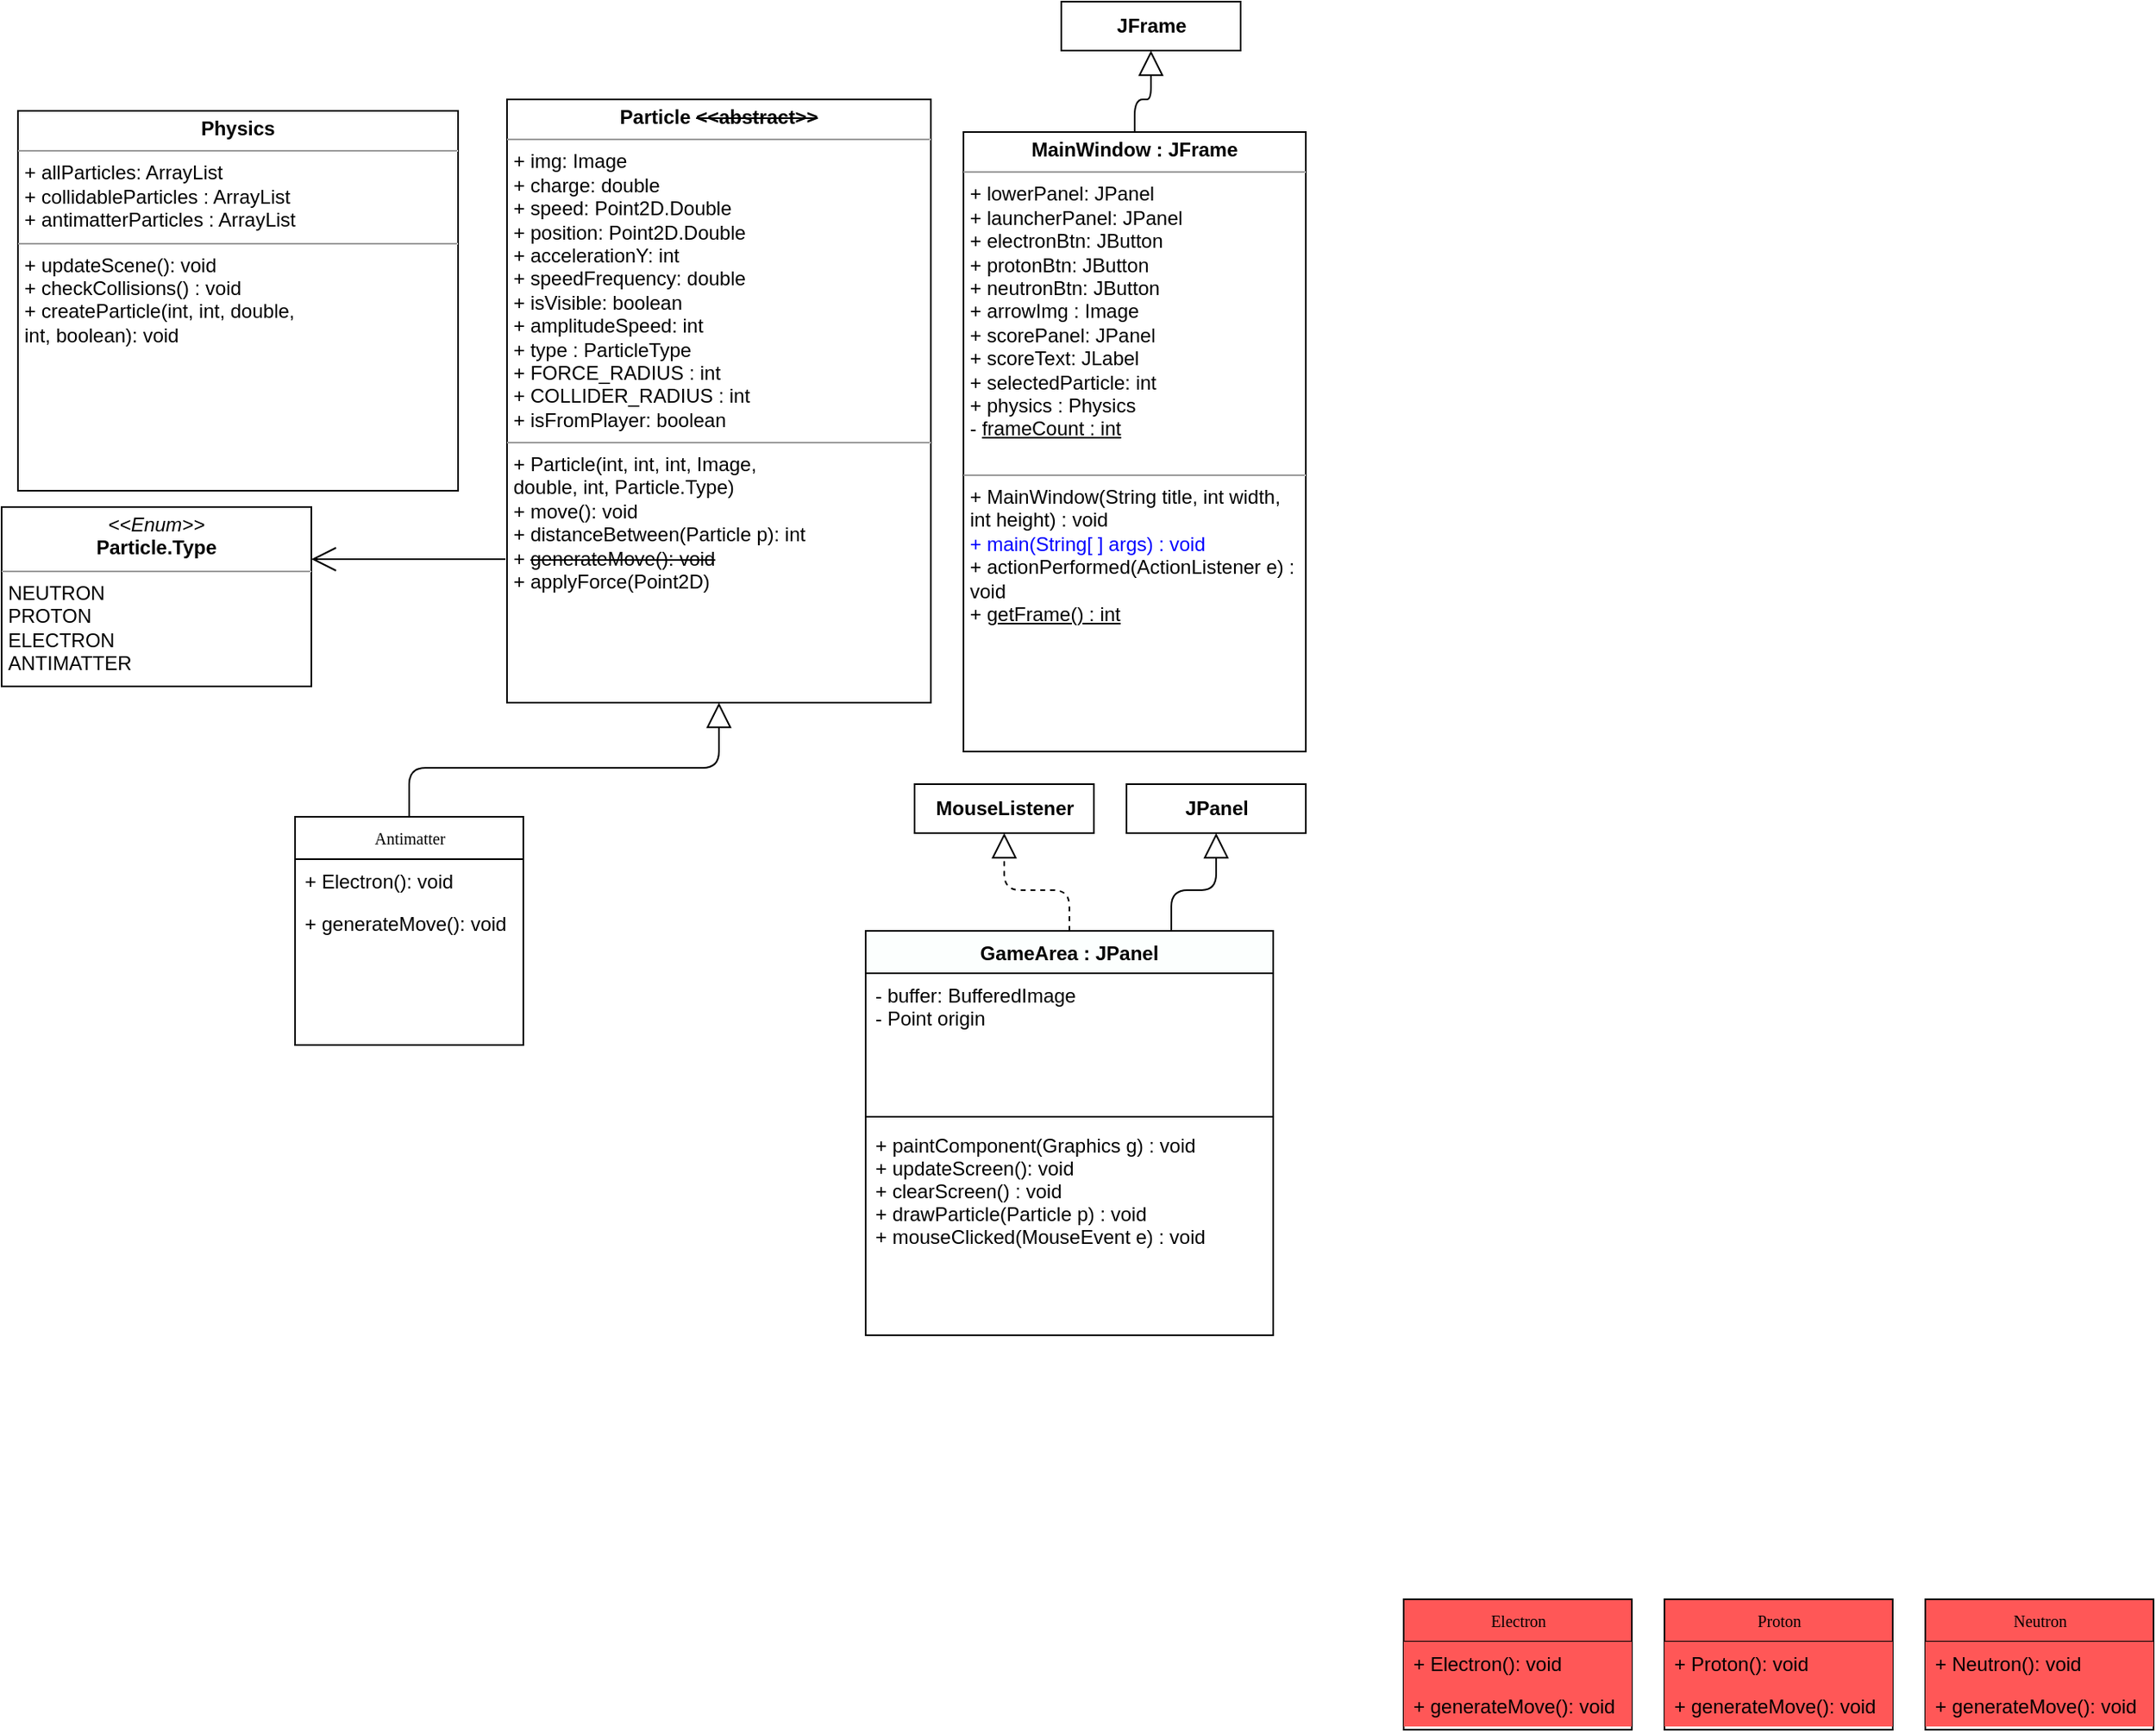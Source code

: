 <mxfile version="17.4.0" type="github">
  <diagram name="Page-1" id="c4acf3e9-155e-7222-9cf6-157b1a14988f">
    <mxGraphModel dx="1038" dy="547" grid="1" gridSize="10" guides="1" tooltips="1" connect="1" arrows="1" fold="1" page="1" pageScale="1" pageWidth="827" pageHeight="1169" background="none" math="0" shadow="0">
      <root>
        <mxCell id="0" />
        <mxCell id="1" parent="0" />
        <mxCell id="1rniiOvS_YG5kc2MzSXT-1" value="Neutron" style="swimlane;html=1;fontStyle=0;childLayout=stackLayout;horizontal=1;startSize=26;fillColor=#FF5757;horizontalStack=0;resizeParent=1;resizeLast=0;collapsible=1;marginBottom=0;swimlaneFillColor=#ffffff;rounded=0;shadow=0;comic=0;labelBackgroundColor=none;strokeWidth=1;fontFamily=Verdana;fontSize=10;align=center;" vertex="1" parent="1">
          <mxGeometry x="1200" y="1000" width="140" height="80" as="geometry">
            <mxRectangle x="470" y="750" width="70" height="26" as="alternateBounds" />
          </mxGeometry>
        </mxCell>
        <mxCell id="1rniiOvS_YG5kc2MzSXT-2" value="+ Neutron(): void" style="text;html=1;strokeColor=none;fillColor=#FF5757;align=left;verticalAlign=top;spacingLeft=4;spacingRight=4;whiteSpace=wrap;overflow=hidden;rotatable=0;points=[[0,0.5],[1,0.5]];portConstraint=eastwest;" vertex="1" parent="1rniiOvS_YG5kc2MzSXT-1">
          <mxGeometry y="26" width="140" height="26" as="geometry" />
        </mxCell>
        <mxCell id="1rniiOvS_YG5kc2MzSXT-3" value="+ generateMove(): void" style="text;html=1;strokeColor=none;fillColor=#FF5757;align=left;verticalAlign=top;spacingLeft=4;spacingRight=4;whiteSpace=wrap;overflow=hidden;rotatable=0;points=[[0,0.5],[1,0.5]];portConstraint=eastwest;" vertex="1" parent="1rniiOvS_YG5kc2MzSXT-1">
          <mxGeometry y="52" width="140" height="26" as="geometry" />
        </mxCell>
        <mxCell id="1rniiOvS_YG5kc2MzSXT-4" value="&lt;p style=&quot;margin: 0px ; margin-top: 4px ; text-align: center&quot;&gt;&lt;b&gt;Physics&lt;/b&gt;&lt;/p&gt;&lt;hr size=&quot;1&quot;&gt;&lt;p style=&quot;margin: 0px ; margin-left: 4px&quot;&gt;+ allParticles: ArrayList&lt;br&gt;&lt;/p&gt;&lt;p style=&quot;margin: 0px ; margin-left: 4px&quot;&gt;+ collidableParticles : ArrayList&lt;/p&gt;&lt;p style=&quot;margin: 0px ; margin-left: 4px&quot;&gt;+ antimatterParticles : ArrayList&lt;/p&gt;&lt;hr size=&quot;1&quot;&gt;&lt;p style=&quot;margin: 0px ; margin-left: 4px&quot;&gt;+ updateScene(): void&lt;br&gt;+ checkCollisions() : void&lt;/p&gt;&lt;p style=&quot;margin: 0px ; margin-left: 4px&quot;&gt;&lt;span&gt;+ createParticle(int, int, double,&lt;/span&gt;&lt;/p&gt;&lt;p style=&quot;margin: 0px ; margin-left: 4px&quot;&gt;&lt;span&gt;int, boolean): void&lt;/span&gt;&lt;/p&gt;" style="verticalAlign=top;align=left;overflow=fill;fontSize=12;fontFamily=Helvetica;html=1;rounded=0;shadow=0;comic=0;labelBackgroundColor=none;strokeWidth=1" vertex="1" parent="1">
          <mxGeometry x="30" y="87" width="270" height="233" as="geometry" />
        </mxCell>
        <mxCell id="1rniiOvS_YG5kc2MzSXT-5" value="&lt;p style=&quot;margin: 0px ; margin-top: 4px ; text-align: center&quot;&gt;&lt;b&gt;Particle &lt;strike&gt;&amp;lt;&amp;lt;abstract&amp;gt;&amp;gt;&lt;/strike&gt;&lt;/b&gt;&lt;/p&gt;&lt;hr size=&quot;1&quot;&gt;&lt;p style=&quot;margin: 0px ; margin-left: 4px&quot;&gt;+ img: Image&lt;br&gt;&lt;/p&gt;&lt;p style=&quot;margin: 0px ; margin-left: 4px&quot;&gt;+ charge: double&lt;/p&gt;&lt;p style=&quot;margin: 0px ; margin-left: 4px&quot;&gt;+ speed: Point2D.Double&lt;/p&gt;&lt;p style=&quot;margin: 0px ; margin-left: 4px&quot;&gt;+ position: Point2D.Double&lt;/p&gt;&lt;p style=&quot;margin: 0px ; margin-left: 4px&quot;&gt;+ accelerationY: int&lt;/p&gt;&lt;p style=&quot;margin: 0px ; margin-left: 4px&quot;&gt;+ speedFrequency: double&lt;/p&gt;&lt;p style=&quot;margin: 0px ; margin-left: 4px&quot;&gt;+ isVisible: boolean&lt;/p&gt;&lt;p style=&quot;margin: 0px ; margin-left: 4px&quot;&gt;+ amplitudeSpeed: int&lt;/p&gt;&lt;p style=&quot;margin: 0px ; margin-left: 4px&quot;&gt;+ type : ParticleType&lt;/p&gt;&lt;p style=&quot;margin: 0px ; margin-left: 4px&quot;&gt;+ FORCE_RADIUS : int&lt;/p&gt;&lt;p style=&quot;margin: 0px ; margin-left: 4px&quot;&gt;+ COLLIDER_RADIUS : int&lt;/p&gt;&lt;p style=&quot;margin: 0px ; margin-left: 4px&quot;&gt;+ isFromPlayer: boolean&lt;/p&gt;&lt;hr size=&quot;1&quot;&gt;&lt;p style=&quot;margin: 0px ; margin-left: 4px&quot;&gt;+ Particle(int, int, int, Image,&lt;/p&gt;&lt;p style=&quot;margin: 0px ; margin-left: 4px&quot;&gt;&lt;span&gt;double, int, Particle.Type)&lt;/span&gt;&lt;/p&gt;&lt;p style=&quot;margin: 0px ; margin-left: 4px&quot;&gt;+ move(): void&lt;br&gt;+ distanceBetween(Particle p): int&lt;/p&gt;&lt;p style=&quot;margin: 0px ; margin-left: 4px&quot;&gt;+&amp;nbsp;&lt;strike&gt;generateMove(): void&lt;/strike&gt;&lt;/p&gt;&lt;p style=&quot;margin: 0px ; margin-left: 4px&quot;&gt;+ applyForce(Point2D)&lt;/p&gt;" style="verticalAlign=top;align=left;overflow=fill;fontSize=12;fontFamily=Helvetica;html=1;rounded=0;shadow=0;comic=0;labelBackgroundColor=none;strokeWidth=1" vertex="1" parent="1">
          <mxGeometry x="330" y="80" width="260" height="370" as="geometry" />
        </mxCell>
        <mxCell id="1rniiOvS_YG5kc2MzSXT-6" style="edgeStyle=orthogonalEdgeStyle;rounded=1;orthogonalLoop=1;jettySize=auto;html=1;exitX=0.5;exitY=0;exitDx=0;exitDy=0;entryX=0.5;entryY=1;entryDx=0;entryDy=0;endArrow=block;endFill=0;strokeWidth=1;endSize=13;" edge="1" parent="1" source="1rniiOvS_YG5kc2MzSXT-7" target="1rniiOvS_YG5kc2MzSXT-26">
          <mxGeometry relative="1" as="geometry" />
        </mxCell>
        <mxCell id="1rniiOvS_YG5kc2MzSXT-7" value="&lt;p style=&quot;margin: 0px ; margin-top: 4px ; text-align: center&quot;&gt;&lt;b&gt;MainWindow : JFrame&lt;/b&gt;&lt;/p&gt;&lt;hr size=&quot;1&quot;&gt;&lt;p style=&quot;margin: 0px ; margin-left: 4px&quot;&gt;+ lowerPanel: JPanel&lt;/p&gt;&lt;p style=&quot;margin: 0px ; margin-left: 4px&quot;&gt;+ launcherPanel: JPanel&lt;/p&gt;&lt;p style=&quot;margin: 0px ; margin-left: 4px&quot;&gt;+ electronBtn: JButton&lt;/p&gt;&lt;p style=&quot;margin: 0px ; margin-left: 4px&quot;&gt;+ protonBtn: JButton&lt;/p&gt;&lt;p style=&quot;margin: 0px ; margin-left: 4px&quot;&gt;+ neutronBtn: JButton&lt;/p&gt;&lt;p style=&quot;margin: 0px ; margin-left: 4px&quot;&gt;+ arrowImg : Image&lt;/p&gt;&lt;p style=&quot;margin: 0px ; margin-left: 4px&quot;&gt;+ scorePanel: JPanel&lt;/p&gt;&lt;p style=&quot;margin: 0px ; margin-left: 4px&quot;&gt;+ scoreText: JLabel&lt;/p&gt;&lt;p style=&quot;margin: 0px ; margin-left: 4px&quot;&gt;+ selectedParticle: int&lt;/p&gt;&lt;p style=&quot;margin: 0px ; margin-left: 4px&quot;&gt;+ physics : Physics&lt;/p&gt;&lt;p style=&quot;margin: 0px ; margin-left: 4px&quot;&gt;- &lt;u&gt;frameCount : int&lt;/u&gt;&lt;/p&gt;&lt;p style=&quot;margin: 0px ; margin-left: 4px&quot;&gt;&lt;br&gt;&lt;/p&gt;&lt;hr size=&quot;1&quot;&gt;&lt;p style=&quot;margin: 0px ; margin-left: 4px&quot;&gt;+ MainWindow(String title, int width,&lt;/p&gt;&lt;p style=&quot;margin: 0px ; margin-left: 4px&quot;&gt;int height) : void&lt;/p&gt;&lt;p style=&quot;margin: 0px ; margin-left: 4px&quot;&gt;&lt;font color=&quot;#0000ff&quot;&gt;+ main(String[ ] args) : void&lt;/font&gt;&lt;/p&gt;&lt;p style=&quot;margin: 0px ; margin-left: 4px&quot;&gt;+ actionPerformed(ActionListener e) :&lt;br&gt;void&lt;/p&gt;&lt;p style=&quot;margin: 0px ; margin-left: 4px&quot;&gt;+ &lt;u&gt;getFrame() : int&lt;/u&gt;&lt;/p&gt;" style="verticalAlign=top;align=left;overflow=fill;fontSize=12;fontFamily=Helvetica;html=1;rounded=0;shadow=0;comic=0;labelBackgroundColor=none;strokeWidth=1" vertex="1" parent="1">
          <mxGeometry x="610" y="100" width="210" height="380" as="geometry" />
        </mxCell>
        <mxCell id="1rniiOvS_YG5kc2MzSXT-8" value="Proton" style="swimlane;html=1;fontStyle=0;childLayout=stackLayout;horizontal=1;startSize=26;fillColor=#FF5757;horizontalStack=0;resizeParent=1;resizeLast=0;collapsible=1;marginBottom=0;swimlaneFillColor=#ffffff;rounded=0;shadow=0;comic=0;labelBackgroundColor=none;strokeWidth=1;fontFamily=Verdana;fontSize=10;align=center;" vertex="1" parent="1">
          <mxGeometry x="1040" y="1000" width="140" height="80" as="geometry" />
        </mxCell>
        <mxCell id="1rniiOvS_YG5kc2MzSXT-9" value="+ Proton(): void" style="text;html=1;strokeColor=none;fillColor=#FF5757;align=left;verticalAlign=top;spacingLeft=4;spacingRight=4;whiteSpace=wrap;overflow=hidden;rotatable=0;points=[[0,0.5],[1,0.5]];portConstraint=eastwest;" vertex="1" parent="1rniiOvS_YG5kc2MzSXT-8">
          <mxGeometry y="26" width="140" height="26" as="geometry" />
        </mxCell>
        <mxCell id="1rniiOvS_YG5kc2MzSXT-10" value="+ generateMove(): void" style="text;html=1;strokeColor=none;fillColor=#FF5757;align=left;verticalAlign=top;spacingLeft=4;spacingRight=4;whiteSpace=wrap;overflow=hidden;rotatable=0;points=[[0,0.5],[1,0.5]];portConstraint=eastwest;" vertex="1" parent="1rniiOvS_YG5kc2MzSXT-8">
          <mxGeometry y="52" width="140" height="26" as="geometry" />
        </mxCell>
        <mxCell id="1rniiOvS_YG5kc2MzSXT-11" value="Electron" style="swimlane;html=1;fontStyle=0;childLayout=stackLayout;horizontal=1;startSize=26;fillColor=#FF5757;horizontalStack=0;resizeParent=1;resizeLast=0;collapsible=1;marginBottom=0;swimlaneFillColor=#ffffff;rounded=0;shadow=0;comic=0;labelBackgroundColor=none;strokeWidth=1;fontFamily=Verdana;fontSize=10;align=center;" vertex="1" parent="1">
          <mxGeometry x="880" y="1000" width="140" height="80" as="geometry" />
        </mxCell>
        <mxCell id="1rniiOvS_YG5kc2MzSXT-12" value="+ Electron(): void" style="text;html=1;strokeColor=none;fillColor=#FF5757;align=left;verticalAlign=top;spacingLeft=4;spacingRight=4;whiteSpace=wrap;overflow=hidden;rotatable=0;points=[[0,0.5],[1,0.5]];portConstraint=eastwest;" vertex="1" parent="1rniiOvS_YG5kc2MzSXT-11">
          <mxGeometry y="26" width="140" height="26" as="geometry" />
        </mxCell>
        <mxCell id="1rniiOvS_YG5kc2MzSXT-13" value="+ generateMove(): void" style="text;html=1;strokeColor=none;fillColor=#FF5757;align=left;verticalAlign=top;spacingLeft=4;spacingRight=4;whiteSpace=wrap;overflow=hidden;rotatable=0;points=[[0,0.5],[1,0.5]];portConstraint=eastwest;" vertex="1" parent="1rniiOvS_YG5kc2MzSXT-11">
          <mxGeometry y="52" width="140" height="26" as="geometry" />
        </mxCell>
        <mxCell id="1rniiOvS_YG5kc2MzSXT-14" value="Antimatter" style="swimlane;html=1;fontStyle=0;childLayout=stackLayout;horizontal=1;startSize=26;fillColor=none;horizontalStack=0;resizeParent=1;resizeLast=0;collapsible=1;marginBottom=0;swimlaneFillColor=#ffffff;rounded=0;shadow=0;comic=0;labelBackgroundColor=none;strokeWidth=1;fontFamily=Verdana;fontSize=10;align=center;" vertex="1" parent="1">
          <mxGeometry x="200" y="520" width="140" height="140" as="geometry" />
        </mxCell>
        <mxCell id="1rniiOvS_YG5kc2MzSXT-15" value="+ Electron(): void" style="text;html=1;strokeColor=none;fillColor=none;align=left;verticalAlign=top;spacingLeft=4;spacingRight=4;whiteSpace=wrap;overflow=hidden;rotatable=0;points=[[0,0.5],[1,0.5]];portConstraint=eastwest;" vertex="1" parent="1rniiOvS_YG5kc2MzSXT-14">
          <mxGeometry y="26" width="140" height="26" as="geometry" />
        </mxCell>
        <mxCell id="1rniiOvS_YG5kc2MzSXT-16" value="+ generateMove(): void" style="text;html=1;strokeColor=none;fillColor=none;align=left;verticalAlign=top;spacingLeft=4;spacingRight=4;whiteSpace=wrap;overflow=hidden;rotatable=0;points=[[0,0.5],[1,0.5]];portConstraint=eastwest;" vertex="1" parent="1rniiOvS_YG5kc2MzSXT-14">
          <mxGeometry y="52" width="140" height="26" as="geometry" />
        </mxCell>
        <mxCell id="1rniiOvS_YG5kc2MzSXT-17" value="&lt;p style=&quot;margin: 0px ; margin-top: 4px ; text-align: center&quot;&gt;&lt;i&gt;&amp;lt;&amp;lt;Enum&amp;gt;&amp;gt;&lt;/i&gt;&lt;br&gt;&lt;b&gt;Particle.Type&lt;/b&gt;&lt;/p&gt;&lt;hr size=&quot;1&quot;&gt;&lt;p style=&quot;margin: 0px ; margin-left: 4px&quot;&gt;NEUTRON&lt;/p&gt;&lt;p style=&quot;margin: 0px ; margin-left: 4px&quot;&gt;PROTON&lt;br&gt;ELECTRON&lt;/p&gt;&lt;p style=&quot;margin: 0px ; margin-left: 4px&quot;&gt;ANTIMATTER&lt;/p&gt;" style="verticalAlign=top;align=left;overflow=fill;fontSize=12;fontFamily=Helvetica;html=1;fillColor=#FFFFFF;noLabel=0;enumerate=0;expand=1;" vertex="1" parent="1">
          <mxGeometry x="20" y="330" width="190" height="110" as="geometry" />
        </mxCell>
        <mxCell id="1rniiOvS_YG5kc2MzSXT-18" style="edgeStyle=orthogonalEdgeStyle;orthogonalLoop=1;jettySize=auto;html=1;endArrow=block;endFill=0;jumpSize=6;strokeWidth=1;endSize=13;exitX=0.5;exitY=0;exitDx=0;exitDy=0;entryX=0.5;entryY=1;entryDx=0;entryDy=0;orthogonal=1;shadow=0;sketch=0;rounded=1;" edge="1" parent="1" source="1rniiOvS_YG5kc2MzSXT-14" target="1rniiOvS_YG5kc2MzSXT-5">
          <mxGeometry relative="1" as="geometry">
            <mxPoint x="120" y="480" as="sourcePoint" />
            <mxPoint x="360" y="490" as="targetPoint" />
          </mxGeometry>
        </mxCell>
        <mxCell id="1rniiOvS_YG5kc2MzSXT-19" style="edgeStyle=orthogonalEdgeStyle;rounded=1;orthogonalLoop=1;jettySize=auto;html=1;endSize=0;endArrow=none;endFill=0;startArrow=open;startFill=0;targetPerimeterSpacing=0;startSize=13;orthogonal=1;" edge="1" parent="1" source="1rniiOvS_YG5kc2MzSXT-17">
          <mxGeometry relative="1" as="geometry">
            <Array as="points">
              <mxPoint x="329" y="362" />
            </Array>
            <mxPoint x="560" y="490" as="sourcePoint" />
            <mxPoint x="329" y="362" as="targetPoint" />
          </mxGeometry>
        </mxCell>
        <mxCell id="1rniiOvS_YG5kc2MzSXT-20" style="edgeStyle=orthogonalEdgeStyle;rounded=1;orthogonalLoop=1;jettySize=auto;html=1;exitX=0.5;exitY=0;exitDx=0;exitDy=0;entryX=0.5;entryY=1;entryDx=0;entryDy=0;endArrow=block;endFill=0;endSize=13;strokeWidth=1;dashed=1;" edge="1" parent="1" source="1rniiOvS_YG5kc2MzSXT-22" target="1rniiOvS_YG5kc2MzSXT-27">
          <mxGeometry relative="1" as="geometry" />
        </mxCell>
        <mxCell id="1rniiOvS_YG5kc2MzSXT-21" style="edgeStyle=orthogonalEdgeStyle;rounded=1;orthogonalLoop=1;jettySize=auto;html=1;exitX=0.75;exitY=0;exitDx=0;exitDy=0;endArrow=block;endFill=0;endSize=13;strokeWidth=1;" edge="1" parent="1" source="1rniiOvS_YG5kc2MzSXT-22" target="1rniiOvS_YG5kc2MzSXT-28">
          <mxGeometry relative="1" as="geometry" />
        </mxCell>
        <mxCell id="1rniiOvS_YG5kc2MzSXT-22" value="GameArea : JPanel" style="swimlane;fontStyle=1;align=center;verticalAlign=top;childLayout=stackLayout;horizontal=1;startSize=26;horizontalStack=0;resizeParent=1;resizeParentMax=0;resizeLast=0;collapsible=1;marginBottom=0;fillColor=#FCFFFE;" vertex="1" parent="1">
          <mxGeometry x="550" y="590" width="250" height="248" as="geometry" />
        </mxCell>
        <mxCell id="1rniiOvS_YG5kc2MzSXT-23" value="- buffer: BufferedImage&#xa;- Point origin&#xa;" style="text;strokeColor=none;fillColor=none;align=left;verticalAlign=top;spacingLeft=4;spacingRight=4;overflow=hidden;rotatable=0;points=[[0,0.5],[1,0.5]];portConstraint=eastwest;" vertex="1" parent="1rniiOvS_YG5kc2MzSXT-22">
          <mxGeometry y="26" width="250" height="84" as="geometry" />
        </mxCell>
        <mxCell id="1rniiOvS_YG5kc2MzSXT-24" value="" style="line;strokeWidth=1;fillColor=none;align=left;verticalAlign=middle;spacingTop=-1;spacingLeft=3;spacingRight=3;rotatable=0;labelPosition=right;points=[];portConstraint=eastwest;" vertex="1" parent="1rniiOvS_YG5kc2MzSXT-22">
          <mxGeometry y="110" width="250" height="8" as="geometry" />
        </mxCell>
        <mxCell id="1rniiOvS_YG5kc2MzSXT-25" value="+ paintComponent(Graphics g) : void&#xa;+ updateScreen(): void&#xa;+ clearScreen() : void&#xa;+ drawParticle(Particle p) : void&#xa;+ mouseClicked(MouseEvent e) : void" style="text;strokeColor=none;fillColor=none;align=left;verticalAlign=top;spacingLeft=4;spacingRight=4;overflow=hidden;rotatable=0;points=[[0,0.5],[1,0.5]];portConstraint=eastwest;" vertex="1" parent="1rniiOvS_YG5kc2MzSXT-22">
          <mxGeometry y="118" width="250" height="130" as="geometry" />
        </mxCell>
        <mxCell id="1rniiOvS_YG5kc2MzSXT-26" value="&lt;b&gt;JFrame&lt;/b&gt;" style="html=1;" vertex="1" parent="1">
          <mxGeometry x="670" y="20" width="110" height="30" as="geometry" />
        </mxCell>
        <mxCell id="1rniiOvS_YG5kc2MzSXT-27" value="&lt;b&gt;MouseListener&lt;/b&gt;" style="html=1;" vertex="1" parent="1">
          <mxGeometry x="580" y="500" width="110" height="30" as="geometry" />
        </mxCell>
        <mxCell id="1rniiOvS_YG5kc2MzSXT-28" value="&lt;b&gt;JPanel&lt;br&gt;&lt;/b&gt;" style="html=1;" vertex="1" parent="1">
          <mxGeometry x="710" y="500" width="110" height="30" as="geometry" />
        </mxCell>
      </root>
    </mxGraphModel>
  </diagram>
</mxfile>
